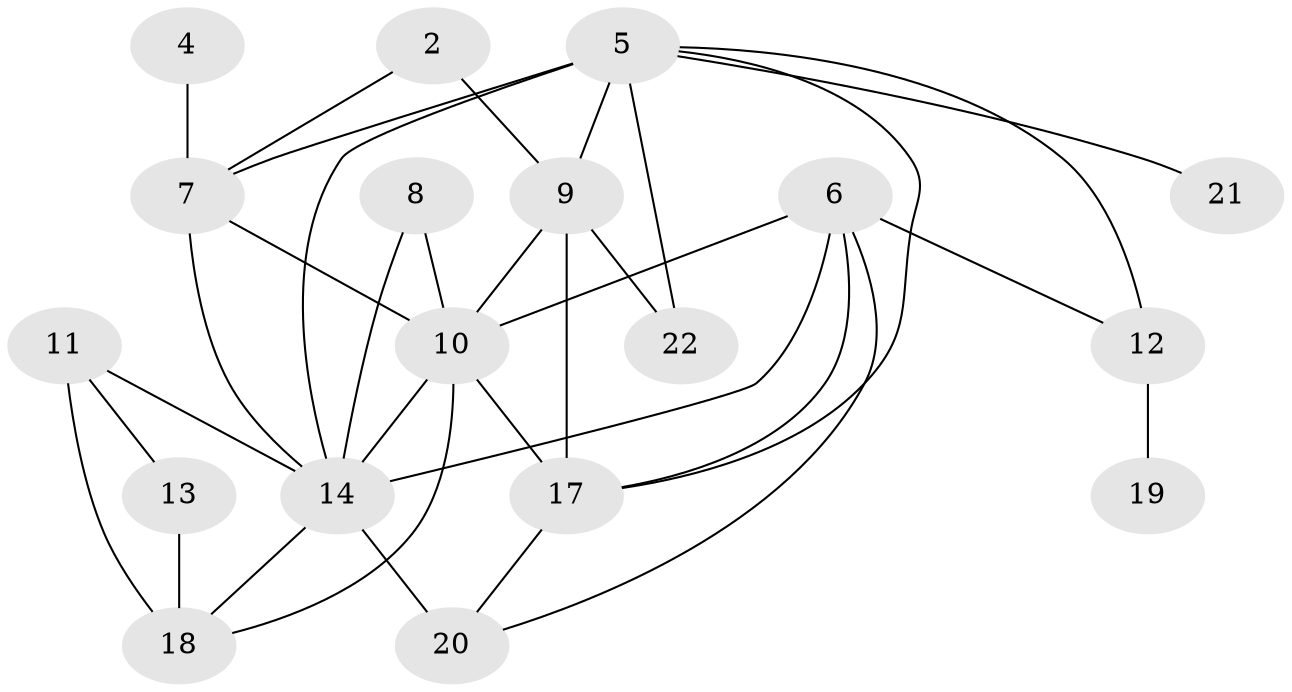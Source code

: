 // original degree distribution, {0: 0.11320754716981132, 1: 0.1320754716981132, 2: 0.2641509433962264, 3: 0.22641509433962265, 6: 0.03773584905660377, 4: 0.1320754716981132, 9: 0.018867924528301886, 5: 0.03773584905660377, 7: 0.03773584905660377}
// Generated by graph-tools (version 1.1) at 2025/48/03/04/25 22:48:06]
// undirected, 18 vertices, 33 edges
graph export_dot {
  node [color=gray90,style=filled];
  2;
  4;
  5;
  6;
  7;
  8;
  9;
  10;
  11;
  12;
  13;
  14;
  17;
  18;
  19;
  20;
  21;
  22;
  2 -- 7 [weight=1.0];
  2 -- 9 [weight=1.0];
  4 -- 7 [weight=1.0];
  5 -- 7 [weight=2.0];
  5 -- 9 [weight=1.0];
  5 -- 12 [weight=1.0];
  5 -- 14 [weight=1.0];
  5 -- 17 [weight=1.0];
  5 -- 21 [weight=1.0];
  5 -- 22 [weight=1.0];
  6 -- 10 [weight=1.0];
  6 -- 12 [weight=1.0];
  6 -- 14 [weight=2.0];
  6 -- 17 [weight=1.0];
  6 -- 20 [weight=1.0];
  7 -- 10 [weight=4.0];
  7 -- 14 [weight=2.0];
  8 -- 10 [weight=1.0];
  8 -- 14 [weight=1.0];
  9 -- 10 [weight=1.0];
  9 -- 17 [weight=1.0];
  9 -- 22 [weight=1.0];
  10 -- 14 [weight=4.0];
  10 -- 17 [weight=1.0];
  10 -- 18 [weight=1.0];
  11 -- 13 [weight=1.0];
  11 -- 14 [weight=2.0];
  11 -- 18 [weight=2.0];
  12 -- 19 [weight=1.0];
  13 -- 18 [weight=1.0];
  14 -- 18 [weight=1.0];
  14 -- 20 [weight=2.0];
  17 -- 20 [weight=1.0];
}
